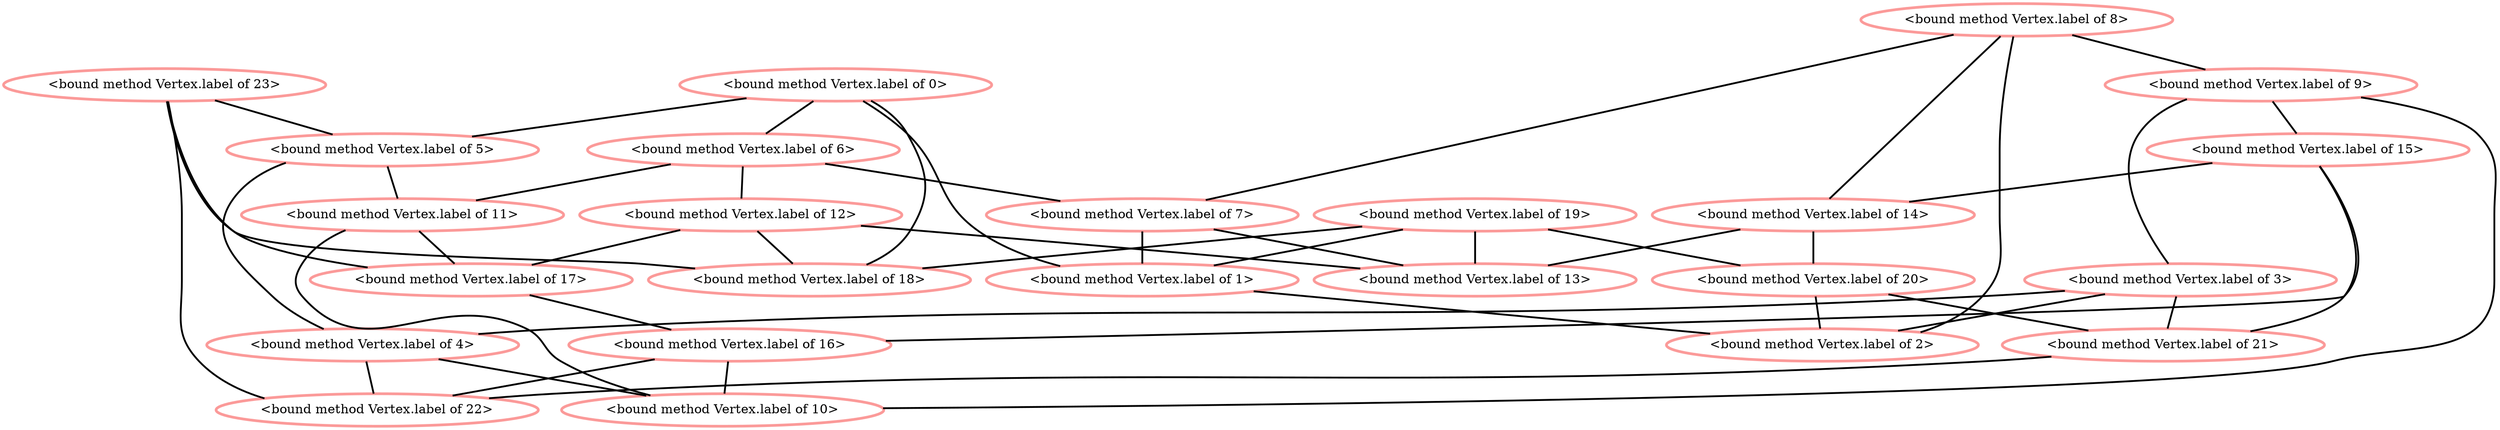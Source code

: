 Graph G {
    0 [penwidth=3,label="<bound method Vertex.label of 0>",color=5, colorscheme=paired12]
    1 [penwidth=3,label="<bound method Vertex.label of 1>",color=5, colorscheme=paired12]
    2 [penwidth=3,label="<bound method Vertex.label of 2>",color=5, colorscheme=paired12]
    3 [penwidth=3,label="<bound method Vertex.label of 3>",color=5, colorscheme=paired12]
    4 [penwidth=3,label="<bound method Vertex.label of 4>",color=5, colorscheme=paired12]
    5 [penwidth=3,label="<bound method Vertex.label of 5>",color=5, colorscheme=paired12]
    6 [penwidth=3,label="<bound method Vertex.label of 6>",color=5, colorscheme=paired12]
    7 [penwidth=3,label="<bound method Vertex.label of 7>",color=5, colorscheme=paired12]
    8 [penwidth=3,label="<bound method Vertex.label of 8>",color=5, colorscheme=paired12]
    9 [penwidth=3,label="<bound method Vertex.label of 9>",color=5, colorscheme=paired12]
    10 [penwidth=3,label="<bound method Vertex.label of 10>",color=5, colorscheme=paired12]
    11 [penwidth=3,label="<bound method Vertex.label of 11>",color=5, colorscheme=paired12]
    12 [penwidth=3,label="<bound method Vertex.label of 12>",color=5, colorscheme=paired12]
    13 [penwidth=3,label="<bound method Vertex.label of 13>",color=5, colorscheme=paired12]
    14 [penwidth=3,label="<bound method Vertex.label of 14>",color=5, colorscheme=paired12]
    15 [penwidth=3,label="<bound method Vertex.label of 15>",color=5, colorscheme=paired12]
    16 [penwidth=3,label="<bound method Vertex.label of 16>",color=5, colorscheme=paired12]
    17 [penwidth=3,label="<bound method Vertex.label of 17>",color=5, colorscheme=paired12]
    18 [penwidth=3,label="<bound method Vertex.label of 18>",color=5, colorscheme=paired12]
    19 [penwidth=3,label="<bound method Vertex.label of 19>",color=5, colorscheme=paired12]
    20 [penwidth=3,label="<bound method Vertex.label of 20>",color=5, colorscheme=paired12]
    21 [penwidth=3,label="<bound method Vertex.label of 21>",color=5, colorscheme=paired12]
    22 [penwidth=3,label="<bound method Vertex.label of 22>",color=5, colorscheme=paired12]
    23 [penwidth=3,label="<bound method Vertex.label of 23>",color=5, colorscheme=paired12]

    0--6 [penwidth=2]
    0--5 [penwidth=2]
    0--18 [penwidth=2]
    0--1 [penwidth=2]
    19--20 [penwidth=2]
    19--18 [penwidth=2]
    19--13 [penwidth=2]
    19--1 [penwidth=2]
    6--12 [penwidth=2]
    6--7 [penwidth=2]
    6--11 [penwidth=2]
    8--9 [penwidth=2]
    8--14 [penwidth=2]
    8--7 [penwidth=2]
    8--2 [penwidth=2]
    9--15 [penwidth=2]
    9--3 [penwidth=2]
    9--10 [penwidth=2]
    15--14 [penwidth=2]
    15--21 [penwidth=2]
    15--16 [penwidth=2]
    23--5 [penwidth=2]
    23--18 [penwidth=2]
    23--17 [penwidth=2]
    23--22 [penwidth=2]
    5--4 [penwidth=2]
    5--11 [penwidth=2]
    14--20 [penwidth=2]
    14--13 [penwidth=2]
    3--21 [penwidth=2]
    3--4 [penwidth=2]
    3--2 [penwidth=2]
    20--21 [penwidth=2]
    20--2 [penwidth=2]
    21--22 [penwidth=2]
    12--18 [penwidth=2]
    12--13 [penwidth=2]
    12--17 [penwidth=2]
    7--13 [penwidth=2]
    7--1 [penwidth=2]
    4--10 [penwidth=2]
    4--22 [penwidth=2]
    11--17 [penwidth=2]
    11--10 [penwidth=2]
    1--2 [penwidth=2]
    17--16 [penwidth=2]
    16--10 [penwidth=2]
    16--22 [penwidth=2]
}